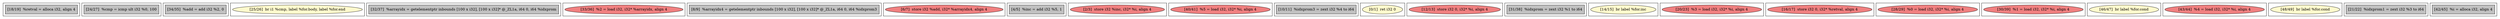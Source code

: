 
digraph G {





subgraph cluster24 {


node99 [fillcolor=grey,label="[18/19]  %retval = alloca i32, align 4",shape=rectangle,style=filled ]



}

subgraph cluster22 {


node97 [fillcolor=grey,label="[24/27]  %cmp = icmp ult i32 %0, 100",shape=rectangle,style=filled ]



}

subgraph cluster20 {


node95 [fillcolor=grey,label="[34/35]  %add = add i32 %2, 0",shape=rectangle,style=filled ]



}

subgraph cluster18 {


node93 [fillcolor=lemonchiffon,label="[25/26]  br i1 %cmp, label %for.body, label %for.end",shape=ellipse,style=filled ]



}

subgraph cluster16 {


node91 [fillcolor=grey,label="[32/37]  %arrayidx = getelementptr inbounds [100 x i32], [100 x i32]* @_ZL1a, i64 0, i64 %idxprom",shape=rectangle,style=filled ]



}

subgraph cluster17 {


node92 [fillcolor=lightcoral,label="[33/36]  %2 = load i32, i32* %arrayidx, align 4",shape=ellipse,style=filled ]



}

subgraph cluster4 {


node79 [fillcolor=grey,label="[8/9]  %arrayidx4 = getelementptr inbounds [100 x i32], [100 x i32]* @_ZL1a, i64 0, i64 %idxprom3",shape=rectangle,style=filled ]



}

subgraph cluster3 {


node78 [fillcolor=lightcoral,label="[6/7]  store i32 %add, i32* %arrayidx4, align 4",shape=ellipse,style=filled ]



}

subgraph cluster2 {


node77 [fillcolor=grey,label="[4/5]  %inc = add i32 %5, 1",shape=rectangle,style=filled ]



}

subgraph cluster1 {


node76 [fillcolor=lightcoral,label="[2/3]  store i32 %inc, i32* %i, align 4",shape=ellipse,style=filled ]



}

subgraph cluster12 {


node87 [fillcolor=lightcoral,label="[40/41]  %5 = load i32, i32* %i, align 4",shape=ellipse,style=filled ]



}

subgraph cluster5 {


node80 [fillcolor=grey,label="[10/11]  %idxprom3 = zext i32 %4 to i64",shape=rectangle,style=filled ]



}

subgraph cluster0 {


node75 [fillcolor=lemonchiffon,label="[0/1]  ret i32 0",shape=ellipse,style=filled ]



}

subgraph cluster6 {


node81 [fillcolor=lightcoral,label="[12/13]  store i32 0, i32* %i, align 4",shape=ellipse,style=filled ]



}

subgraph cluster14 {


node89 [fillcolor=grey,label="[31/38]  %idxprom = zext i32 %1 to i64",shape=rectangle,style=filled ]



}

subgraph cluster7 {


node82 [fillcolor=lemonchiffon,label="[14/15]  br label %for.inc",shape=ellipse,style=filled ]



}

subgraph cluster23 {


node98 [fillcolor=lightcoral,label="[20/23]  %3 = load i32, i32* %i, align 4",shape=ellipse,style=filled ]



}

subgraph cluster8 {


node83 [fillcolor=lightcoral,label="[16/17]  store i32 0, i32* %retval, align 4",shape=ellipse,style=filled ]



}

subgraph cluster21 {


node96 [fillcolor=lightcoral,label="[28/29]  %0 = load i32, i32* %i, align 4",shape=ellipse,style=filled ]



}

subgraph cluster9 {


node84 [fillcolor=lightcoral,label="[30/39]  %1 = load i32, i32* %i, align 4",shape=ellipse,style=filled ]



}

subgraph cluster19 {


node94 [fillcolor=lemonchiffon,label="[46/47]  br label %for.cond",shape=ellipse,style=filled ]



}

subgraph cluster10 {


node85 [fillcolor=lightcoral,label="[43/44]  %4 = load i32, i32* %i, align 4",shape=ellipse,style=filled ]



}

subgraph cluster11 {


node86 [fillcolor=lemonchiffon,label="[48/49]  br label %for.cond",shape=ellipse,style=filled ]



}

subgraph cluster13 {


node88 [fillcolor=grey,label="[21/22]  %idxprom1 = zext i32 %3 to i64",shape=rectangle,style=filled ]



}

subgraph cluster15 {


node90 [fillcolor=grey,label="[42/45]  %i = alloca i32, align 4",shape=rectangle,style=filled ]



}

}
